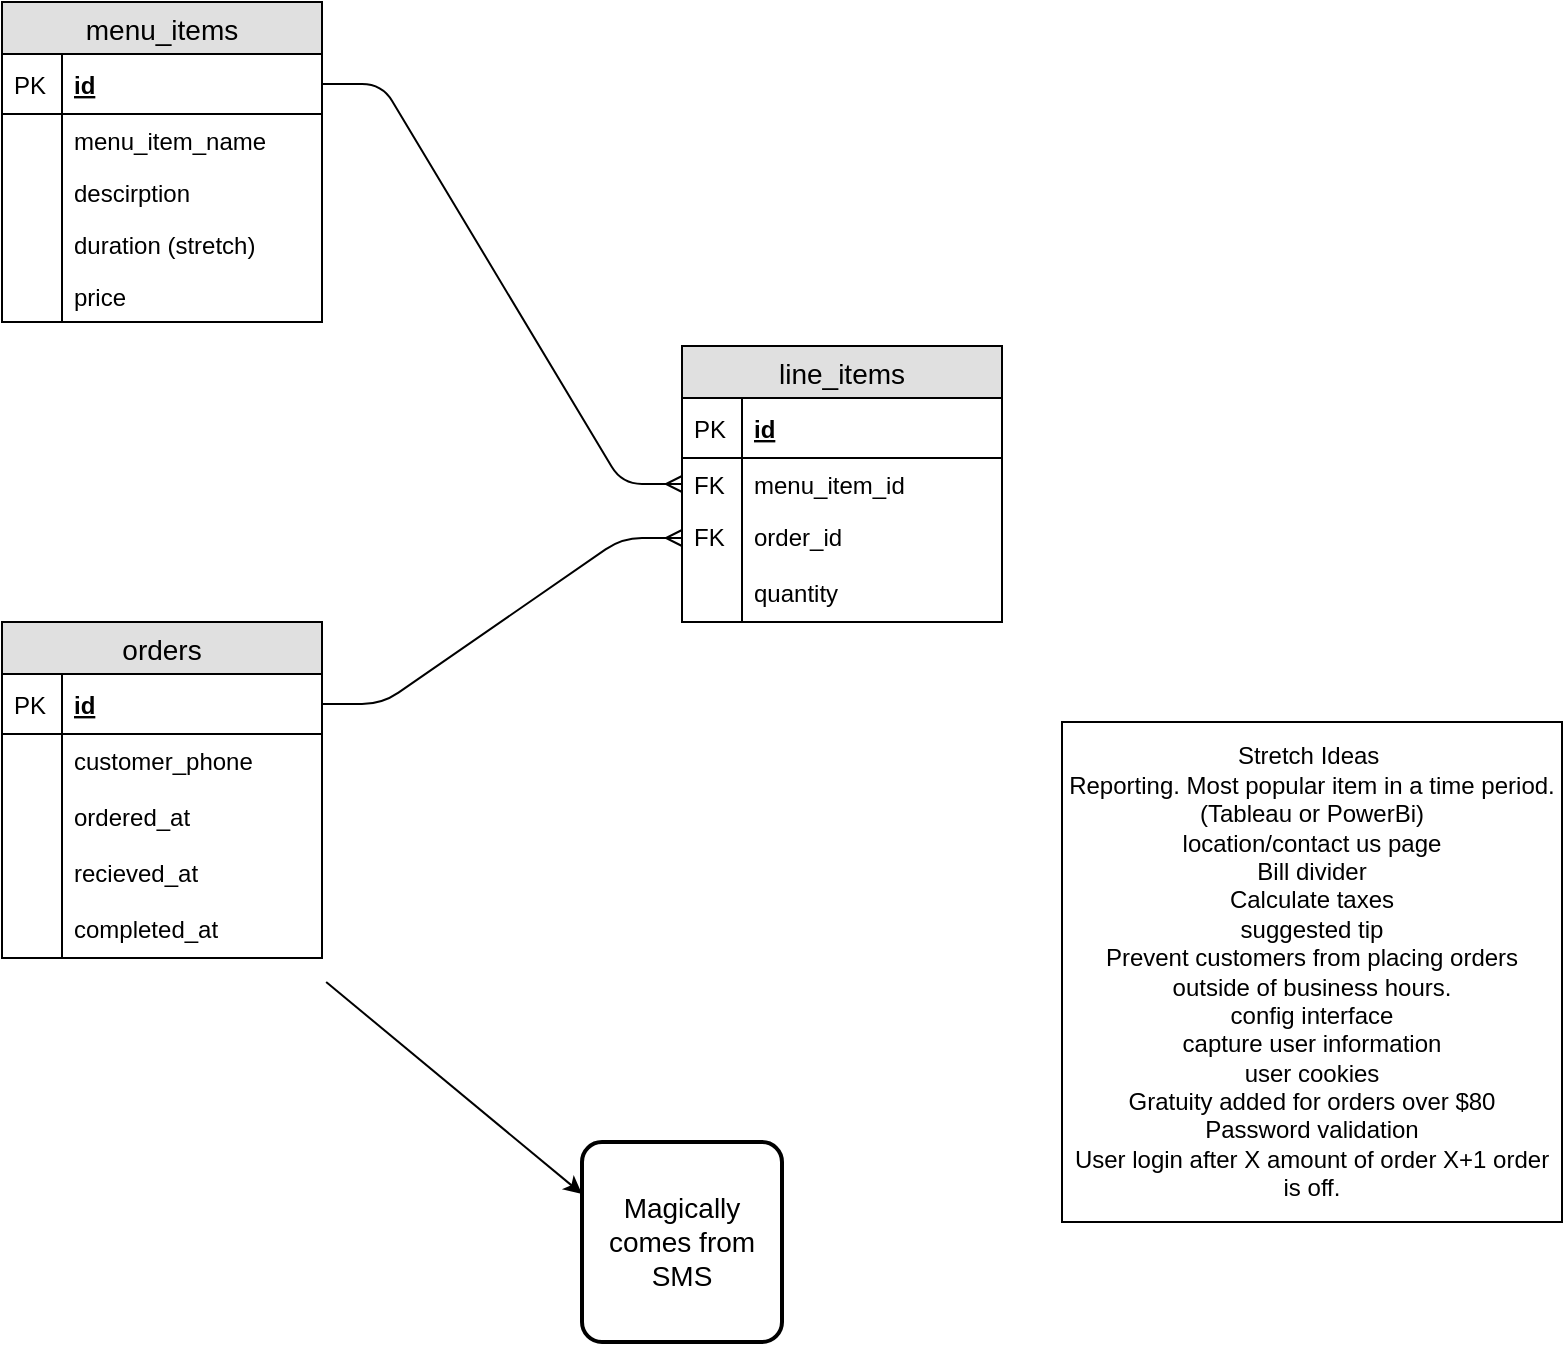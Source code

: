 <mxfile version="12.1.3" type="github" pages="1">
  <diagram id="-5e9INOEe2Mh9xBuiZy8" name="Page-1">
    <mxGraphModel dx="1172" dy="648" grid="1" gridSize="10" guides="1" tooltips="1" connect="1" arrows="1" fold="1" page="1" pageScale="1" pageWidth="850" pageHeight="1100" math="0" shadow="0">
      <root>
        <mxCell id="0"/>
        <mxCell id="1" parent="0"/>
        <mxCell id="1_YJrsmFA2tsumIKJSaq-1" value="menu_items" style="swimlane;fontStyle=0;childLayout=stackLayout;horizontal=1;startSize=26;fillColor=#e0e0e0;horizontalStack=0;resizeParent=1;resizeParentMax=0;resizeLast=0;collapsible=1;marginBottom=0;swimlaneFillColor=#ffffff;align=center;fontSize=14;" parent="1" vertex="1">
          <mxGeometry x="10" y="130" width="160" height="160" as="geometry"/>
        </mxCell>
        <mxCell id="1_YJrsmFA2tsumIKJSaq-2" value="id" style="shape=partialRectangle;top=0;left=0;right=0;bottom=1;align=left;verticalAlign=middle;fillColor=none;spacingLeft=34;spacingRight=4;overflow=hidden;rotatable=0;points=[[0,0.5],[1,0.5]];portConstraint=eastwest;dropTarget=0;fontStyle=5;fontSize=12;" parent="1_YJrsmFA2tsumIKJSaq-1" vertex="1">
          <mxGeometry y="26" width="160" height="30" as="geometry"/>
        </mxCell>
        <mxCell id="1_YJrsmFA2tsumIKJSaq-3" value="PK" style="shape=partialRectangle;top=0;left=0;bottom=0;fillColor=none;align=left;verticalAlign=middle;spacingLeft=4;spacingRight=4;overflow=hidden;rotatable=0;points=[];portConstraint=eastwest;part=1;fontSize=12;" parent="1_YJrsmFA2tsumIKJSaq-2" vertex="1" connectable="0">
          <mxGeometry width="30" height="30" as="geometry"/>
        </mxCell>
        <mxCell id="1_YJrsmFA2tsumIKJSaq-4" value="menu_item_name" style="shape=partialRectangle;top=0;left=0;right=0;bottom=0;align=left;verticalAlign=top;fillColor=none;spacingLeft=34;spacingRight=4;overflow=hidden;rotatable=0;points=[[0,0.5],[1,0.5]];portConstraint=eastwest;dropTarget=0;fontSize=12;" parent="1_YJrsmFA2tsumIKJSaq-1" vertex="1">
          <mxGeometry y="56" width="160" height="26" as="geometry"/>
        </mxCell>
        <mxCell id="1_YJrsmFA2tsumIKJSaq-5" value="" style="shape=partialRectangle;top=0;left=0;bottom=0;fillColor=none;align=left;verticalAlign=top;spacingLeft=4;spacingRight=4;overflow=hidden;rotatable=0;points=[];portConstraint=eastwest;part=1;fontSize=12;" parent="1_YJrsmFA2tsumIKJSaq-4" vertex="1" connectable="0">
          <mxGeometry width="30" height="26" as="geometry"/>
        </mxCell>
        <mxCell id="1_YJrsmFA2tsumIKJSaq-6" value="descirption" style="shape=partialRectangle;top=0;left=0;right=0;bottom=0;align=left;verticalAlign=top;fillColor=none;spacingLeft=34;spacingRight=4;overflow=hidden;rotatable=0;points=[[0,0.5],[1,0.5]];portConstraint=eastwest;dropTarget=0;fontSize=12;" parent="1_YJrsmFA2tsumIKJSaq-1" vertex="1">
          <mxGeometry y="82" width="160" height="26" as="geometry"/>
        </mxCell>
        <mxCell id="1_YJrsmFA2tsumIKJSaq-7" value="" style="shape=partialRectangle;top=0;left=0;bottom=0;fillColor=none;align=left;verticalAlign=top;spacingLeft=4;spacingRight=4;overflow=hidden;rotatable=0;points=[];portConstraint=eastwest;part=1;fontSize=12;" parent="1_YJrsmFA2tsumIKJSaq-6" vertex="1" connectable="0">
          <mxGeometry width="30" height="26" as="geometry"/>
        </mxCell>
        <mxCell id="1_YJrsmFA2tsumIKJSaq-8" value="duration (stretch)" style="shape=partialRectangle;top=0;left=0;right=0;bottom=0;align=left;verticalAlign=top;fillColor=none;spacingLeft=34;spacingRight=4;overflow=hidden;rotatable=0;points=[[0,0.5],[1,0.5]];portConstraint=eastwest;dropTarget=0;fontSize=12;" parent="1_YJrsmFA2tsumIKJSaq-1" vertex="1">
          <mxGeometry y="108" width="160" height="26" as="geometry"/>
        </mxCell>
        <mxCell id="1_YJrsmFA2tsumIKJSaq-9" value="" style="shape=partialRectangle;top=0;left=0;bottom=0;fillColor=none;align=left;verticalAlign=top;spacingLeft=4;spacingRight=4;overflow=hidden;rotatable=0;points=[];portConstraint=eastwest;part=1;fontSize=12;" parent="1_YJrsmFA2tsumIKJSaq-8" vertex="1" connectable="0">
          <mxGeometry width="30" height="26" as="geometry"/>
        </mxCell>
        <mxCell id="1_YJrsmFA2tsumIKJSaq-55" value="price" style="shape=partialRectangle;top=0;left=0;right=0;bottom=0;align=left;verticalAlign=top;fillColor=none;spacingLeft=34;spacingRight=4;overflow=hidden;rotatable=0;points=[[0,0.5],[1,0.5]];portConstraint=eastwest;dropTarget=0;fontSize=12;" parent="1_YJrsmFA2tsumIKJSaq-1" vertex="1">
          <mxGeometry y="134" width="160" height="26" as="geometry"/>
        </mxCell>
        <mxCell id="1_YJrsmFA2tsumIKJSaq-56" value="" style="shape=partialRectangle;top=0;left=0;bottom=0;fillColor=none;align=left;verticalAlign=top;spacingLeft=4;spacingRight=4;overflow=hidden;rotatable=0;points=[];portConstraint=eastwest;part=1;fontSize=12;" parent="1_YJrsmFA2tsumIKJSaq-55" vertex="1" connectable="0">
          <mxGeometry width="30" height="26" as="geometry"/>
        </mxCell>
        <mxCell id="1_YJrsmFA2tsumIKJSaq-12" value="line_items" style="swimlane;fontStyle=0;childLayout=stackLayout;horizontal=1;startSize=26;fillColor=#e0e0e0;horizontalStack=0;resizeParent=1;resizeParentMax=0;resizeLast=0;collapsible=1;marginBottom=0;swimlaneFillColor=#ffffff;align=center;fontSize=14;" parent="1" vertex="1">
          <mxGeometry x="350" y="302" width="160" height="138" as="geometry"/>
        </mxCell>
        <mxCell id="1_YJrsmFA2tsumIKJSaq-13" value="id" style="shape=partialRectangle;top=0;left=0;right=0;bottom=1;align=left;verticalAlign=middle;fillColor=none;spacingLeft=34;spacingRight=4;overflow=hidden;rotatable=0;points=[[0,0.5],[1,0.5]];portConstraint=eastwest;dropTarget=0;fontStyle=5;fontSize=12;" parent="1_YJrsmFA2tsumIKJSaq-12" vertex="1">
          <mxGeometry y="26" width="160" height="30" as="geometry"/>
        </mxCell>
        <mxCell id="1_YJrsmFA2tsumIKJSaq-14" value="PK" style="shape=partialRectangle;top=0;left=0;bottom=0;fillColor=none;align=left;verticalAlign=middle;spacingLeft=4;spacingRight=4;overflow=hidden;rotatable=0;points=[];portConstraint=eastwest;part=1;fontSize=12;" parent="1_YJrsmFA2tsumIKJSaq-13" vertex="1" connectable="0">
          <mxGeometry width="30" height="30" as="geometry"/>
        </mxCell>
        <mxCell id="1_YJrsmFA2tsumIKJSaq-15" value="menu_item_id" style="shape=partialRectangle;top=0;left=0;right=0;bottom=0;align=left;verticalAlign=top;fillColor=none;spacingLeft=34;spacingRight=4;overflow=hidden;rotatable=0;points=[[0,0.5],[1,0.5]];portConstraint=eastwest;dropTarget=0;fontSize=12;" parent="1_YJrsmFA2tsumIKJSaq-12" vertex="1">
          <mxGeometry y="56" width="160" height="26" as="geometry"/>
        </mxCell>
        <mxCell id="1_YJrsmFA2tsumIKJSaq-16" value="FK" style="shape=partialRectangle;top=0;left=0;bottom=0;fillColor=none;align=left;verticalAlign=top;spacingLeft=4;spacingRight=4;overflow=hidden;rotatable=0;points=[];portConstraint=eastwest;part=1;fontSize=12;" parent="1_YJrsmFA2tsumIKJSaq-15" vertex="1" connectable="0">
          <mxGeometry width="30" height="26" as="geometry"/>
        </mxCell>
        <mxCell id="1_YJrsmFA2tsumIKJSaq-17" value="order_id" style="shape=partialRectangle;top=0;left=0;right=0;bottom=0;align=left;verticalAlign=top;fillColor=none;spacingLeft=34;spacingRight=4;overflow=hidden;rotatable=0;points=[[0,0.5],[1,0.5]];portConstraint=eastwest;dropTarget=0;fontSize=12;" parent="1_YJrsmFA2tsumIKJSaq-12" vertex="1">
          <mxGeometry y="82" width="160" height="28" as="geometry"/>
        </mxCell>
        <mxCell id="1_YJrsmFA2tsumIKJSaq-18" value="FK" style="shape=partialRectangle;top=0;left=0;bottom=0;fillColor=none;align=left;verticalAlign=top;spacingLeft=4;spacingRight=4;overflow=hidden;rotatable=0;points=[];portConstraint=eastwest;part=1;fontSize=12;" parent="1_YJrsmFA2tsumIKJSaq-17" vertex="1" connectable="0">
          <mxGeometry width="30" height="28" as="geometry"/>
        </mxCell>
        <mxCell id="1_YJrsmFA2tsumIKJSaq-57" value="quantity" style="shape=partialRectangle;top=0;left=0;right=0;bottom=0;align=left;verticalAlign=top;fillColor=none;spacingLeft=34;spacingRight=4;overflow=hidden;rotatable=0;points=[[0,0.5],[1,0.5]];portConstraint=eastwest;dropTarget=0;fontSize=12;" parent="1_YJrsmFA2tsumIKJSaq-12" vertex="1">
          <mxGeometry y="110" width="160" height="28" as="geometry"/>
        </mxCell>
        <mxCell id="1_YJrsmFA2tsumIKJSaq-58" value="" style="shape=partialRectangle;top=0;left=0;bottom=0;fillColor=none;align=left;verticalAlign=top;spacingLeft=4;spacingRight=4;overflow=hidden;rotatable=0;points=[];portConstraint=eastwest;part=1;fontSize=12;" parent="1_YJrsmFA2tsumIKJSaq-57" vertex="1" connectable="0">
          <mxGeometry width="30" height="28" as="geometry"/>
        </mxCell>
        <mxCell id="1_YJrsmFA2tsumIKJSaq-23" value="" style="edgeStyle=entityRelationEdgeStyle;fontSize=12;html=1;endArrow=ERmany;entryX=0;entryY=0.5;entryDx=0;entryDy=0;exitX=1;exitY=0.5;exitDx=0;exitDy=0;" parent="1" source="1_YJrsmFA2tsumIKJSaq-2" target="1_YJrsmFA2tsumIKJSaq-15" edge="1">
          <mxGeometry width="100" height="100" relative="1" as="geometry">
            <mxPoint x="10" y="400" as="sourcePoint"/>
            <mxPoint x="110" y="300" as="targetPoint"/>
          </mxGeometry>
        </mxCell>
        <mxCell id="1_YJrsmFA2tsumIKJSaq-24" value="" style="endArrow=classic;html=1;exitX=1.013;exitY=0.929;exitDx=0;exitDy=0;exitPerimeter=0;" parent="1" edge="1">
          <mxGeometry width="50" height="50" relative="1" as="geometry">
            <mxPoint x="172.08" y="620.012" as="sourcePoint"/>
            <mxPoint x="300" y="726" as="targetPoint"/>
          </mxGeometry>
        </mxCell>
        <mxCell id="1_YJrsmFA2tsumIKJSaq-25" value="Magically comes from SMS" style="strokeWidth=2;rounded=1;arcSize=10;whiteSpace=wrap;html=1;align=center;fontSize=14;" parent="1" vertex="1">
          <mxGeometry x="300" y="700" width="100" height="100" as="geometry"/>
        </mxCell>
        <mxCell id="1_YJrsmFA2tsumIKJSaq-48" value="Stretch Ideas&amp;nbsp;&lt;br&gt;Reporting. Most popular item in a time period. (Tableau or PowerBi)&lt;br&gt;location/contact us page&lt;br&gt;Bill divider&lt;br&gt;Calculate taxes&lt;br&gt;suggested tip&lt;br&gt;Prevent customers from placing orders outside of business hours.&lt;br&gt;config interface&lt;br&gt;capture user information&lt;br&gt;user cookies&lt;br&gt;Gratuity added for orders over $80&lt;br&gt;Password validation&lt;br&gt;User login after X amount of order X+1 order is off." style="whiteSpace=wrap;html=1;aspect=fixed;" parent="1" vertex="1">
          <mxGeometry x="540" y="490" width="250" height="250" as="geometry"/>
        </mxCell>
        <mxCell id="1_YJrsmFA2tsumIKJSaq-59" value="orders" style="swimlane;fontStyle=0;childLayout=stackLayout;horizontal=1;startSize=26;fillColor=#e0e0e0;horizontalStack=0;resizeParent=1;resizeParentMax=0;resizeLast=0;collapsible=1;marginBottom=0;swimlaneFillColor=#ffffff;align=center;fontSize=14;" parent="1" vertex="1">
          <mxGeometry x="10" y="440" width="160" height="168" as="geometry"/>
        </mxCell>
        <mxCell id="1_YJrsmFA2tsumIKJSaq-60" value="id" style="shape=partialRectangle;top=0;left=0;right=0;bottom=1;align=left;verticalAlign=middle;fillColor=none;spacingLeft=34;spacingRight=4;overflow=hidden;rotatable=0;points=[[0,0.5],[1,0.5]];portConstraint=eastwest;dropTarget=0;fontStyle=5;fontSize=12;" parent="1_YJrsmFA2tsumIKJSaq-59" vertex="1">
          <mxGeometry y="26" width="160" height="30" as="geometry"/>
        </mxCell>
        <mxCell id="1_YJrsmFA2tsumIKJSaq-61" value="PK" style="shape=partialRectangle;top=0;left=0;bottom=0;fillColor=none;align=left;verticalAlign=middle;spacingLeft=4;spacingRight=4;overflow=hidden;rotatable=0;points=[];portConstraint=eastwest;part=1;fontSize=12;" parent="1_YJrsmFA2tsumIKJSaq-60" vertex="1" connectable="0">
          <mxGeometry width="30" height="30" as="geometry"/>
        </mxCell>
        <mxCell id="1_YJrsmFA2tsumIKJSaq-70" value="customer_phone" style="shape=partialRectangle;top=0;left=0;right=0;bottom=0;align=left;verticalAlign=top;fillColor=none;spacingLeft=34;spacingRight=4;overflow=hidden;rotatable=0;points=[[0,0.5],[1,0.5]];portConstraint=eastwest;dropTarget=0;fontSize=12;" parent="1_YJrsmFA2tsumIKJSaq-59" vertex="1">
          <mxGeometry y="56" width="160" height="28" as="geometry"/>
        </mxCell>
        <mxCell id="1_YJrsmFA2tsumIKJSaq-71" value="" style="shape=partialRectangle;top=0;left=0;bottom=0;fillColor=none;align=left;verticalAlign=top;spacingLeft=4;spacingRight=4;overflow=hidden;rotatable=0;points=[];portConstraint=eastwest;part=1;fontSize=12;" parent="1_YJrsmFA2tsumIKJSaq-70" vertex="1" connectable="0">
          <mxGeometry width="30" height="28" as="geometry"/>
        </mxCell>
        <mxCell id="1_YJrsmFA2tsumIKJSaq-74" value="ordered_at" style="shape=partialRectangle;top=0;left=0;right=0;bottom=0;align=left;verticalAlign=top;fillColor=none;spacingLeft=34;spacingRight=4;overflow=hidden;rotatable=0;points=[[0,0.5],[1,0.5]];portConstraint=eastwest;dropTarget=0;fontSize=12;" parent="1_YJrsmFA2tsumIKJSaq-59" vertex="1">
          <mxGeometry y="84" width="160" height="28" as="geometry"/>
        </mxCell>
        <mxCell id="1_YJrsmFA2tsumIKJSaq-75" value="" style="shape=partialRectangle;top=0;left=0;bottom=0;fillColor=none;align=left;verticalAlign=top;spacingLeft=4;spacingRight=4;overflow=hidden;rotatable=0;points=[];portConstraint=eastwest;part=1;fontSize=12;" parent="1_YJrsmFA2tsumIKJSaq-74" vertex="1" connectable="0">
          <mxGeometry width="30" height="28" as="geometry"/>
        </mxCell>
        <mxCell id="1_YJrsmFA2tsumIKJSaq-76" value="recieved_at" style="shape=partialRectangle;top=0;left=0;right=0;bottom=0;align=left;verticalAlign=top;fillColor=none;spacingLeft=34;spacingRight=4;overflow=hidden;rotatable=0;points=[[0,0.5],[1,0.5]];portConstraint=eastwest;dropTarget=0;fontSize=12;" parent="1_YJrsmFA2tsumIKJSaq-59" vertex="1">
          <mxGeometry y="112" width="160" height="28" as="geometry"/>
        </mxCell>
        <mxCell id="1_YJrsmFA2tsumIKJSaq-77" value="" style="shape=partialRectangle;top=0;left=0;bottom=0;fillColor=none;align=left;verticalAlign=top;spacingLeft=4;spacingRight=4;overflow=hidden;rotatable=0;points=[];portConstraint=eastwest;part=1;fontSize=12;" parent="1_YJrsmFA2tsumIKJSaq-76" vertex="1" connectable="0">
          <mxGeometry width="30" height="28" as="geometry"/>
        </mxCell>
        <mxCell id="1_YJrsmFA2tsumIKJSaq-80" value="completed_at" style="shape=partialRectangle;top=0;left=0;right=0;bottom=0;align=left;verticalAlign=top;fillColor=none;spacingLeft=34;spacingRight=4;overflow=hidden;rotatable=0;points=[[0,0.5],[1,0.5]];portConstraint=eastwest;dropTarget=0;fontSize=12;" parent="1_YJrsmFA2tsumIKJSaq-59" vertex="1">
          <mxGeometry y="140" width="160" height="28" as="geometry"/>
        </mxCell>
        <mxCell id="1_YJrsmFA2tsumIKJSaq-81" value="" style="shape=partialRectangle;top=0;left=0;bottom=0;fillColor=none;align=left;verticalAlign=top;spacingLeft=4;spacingRight=4;overflow=hidden;rotatable=0;points=[];portConstraint=eastwest;part=1;fontSize=12;" parent="1_YJrsmFA2tsumIKJSaq-80" vertex="1" connectable="0">
          <mxGeometry width="30" height="28" as="geometry"/>
        </mxCell>
        <mxCell id="1_YJrsmFA2tsumIKJSaq-87" value="" style="edgeStyle=entityRelationEdgeStyle;fontSize=12;html=1;endArrow=ERmany;exitX=1;exitY=0.5;exitDx=0;exitDy=0;" parent="1" source="1_YJrsmFA2tsumIKJSaq-60" target="1_YJrsmFA2tsumIKJSaq-17" edge="1">
          <mxGeometry width="100" height="100" relative="1" as="geometry">
            <mxPoint x="600" y="326" as="sourcePoint"/>
            <mxPoint x="700" y="226" as="targetPoint"/>
          </mxGeometry>
        </mxCell>
      </root>
    </mxGraphModel>
  </diagram>
</mxfile>
